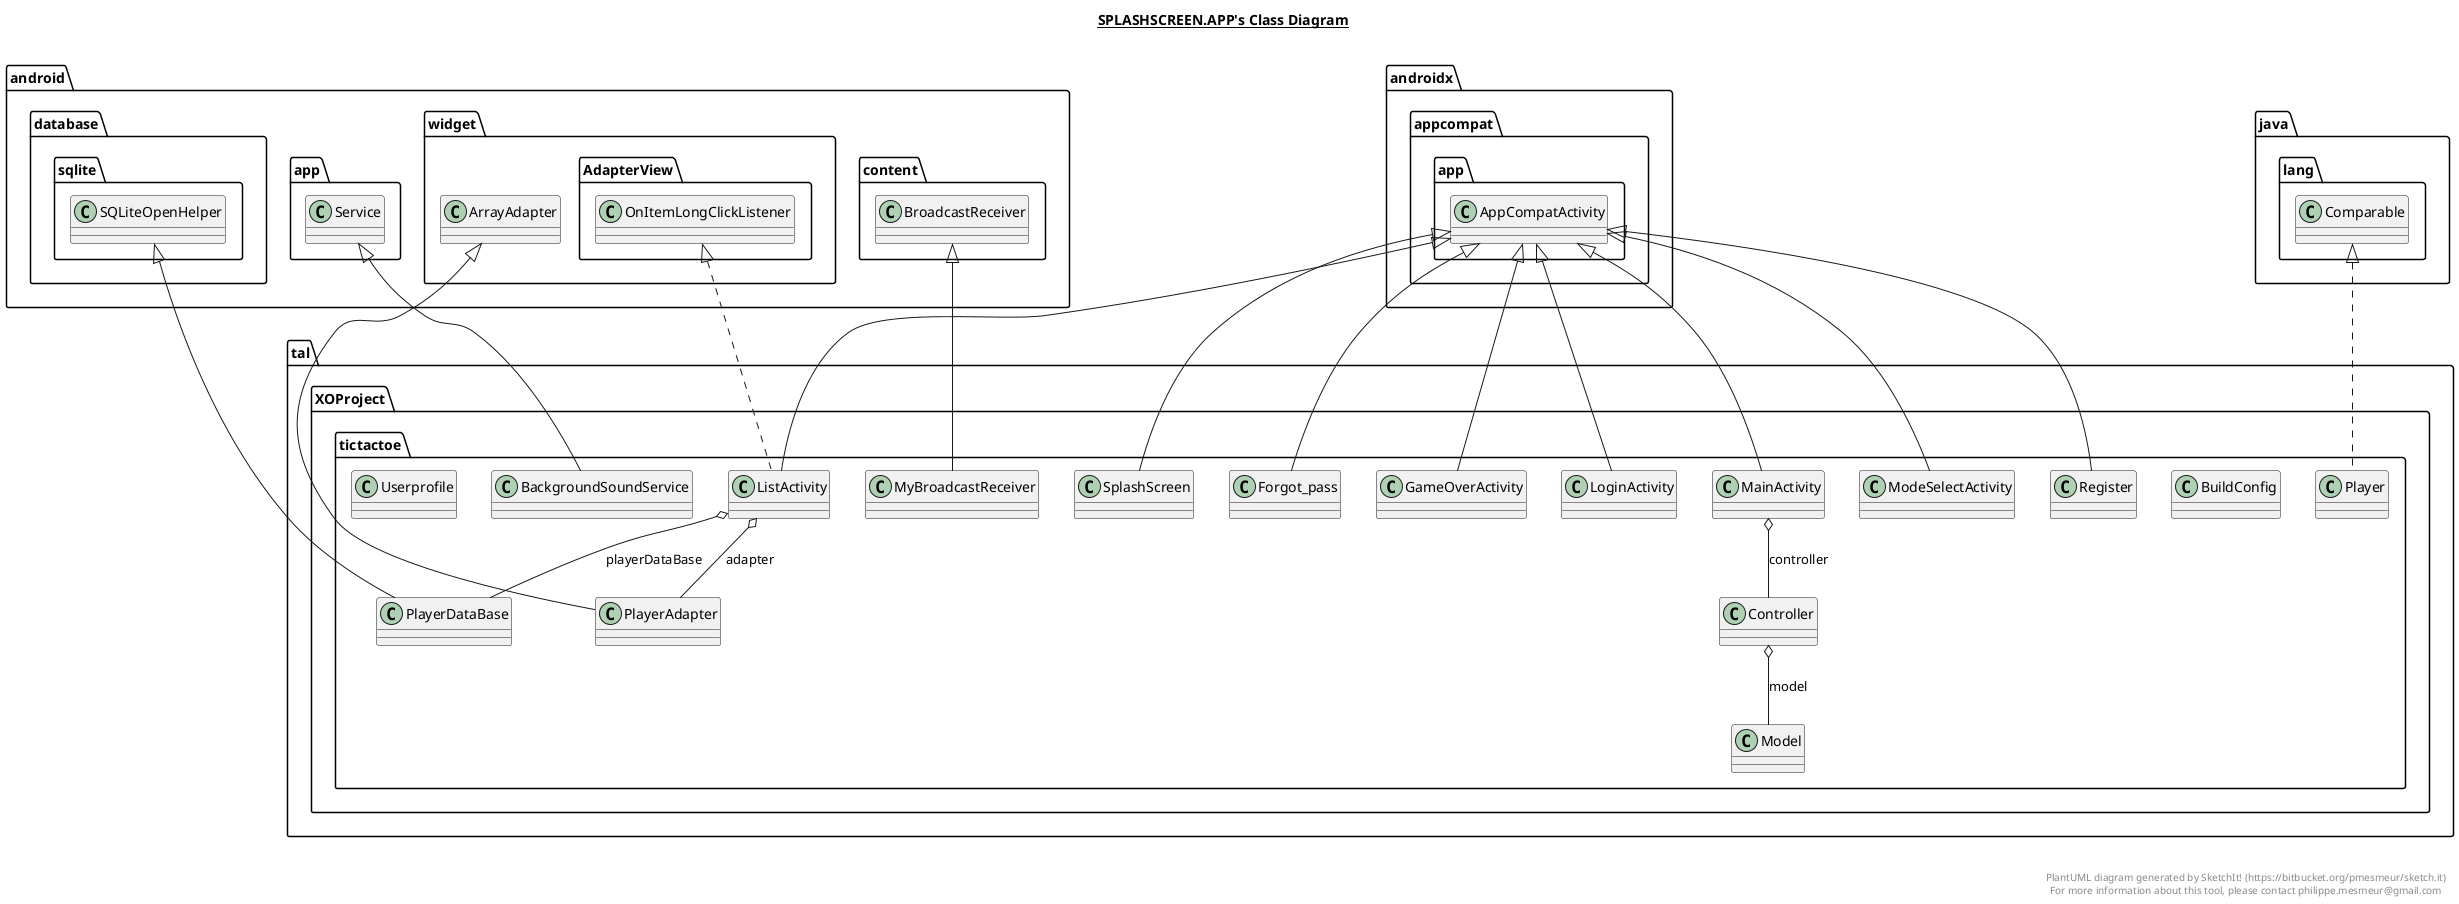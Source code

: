 @startuml

title __SPLASHSCREEN.APP's Class Diagram__\n

  namespace tal.XOProject.tictactoe {
    class tal.XOProject.tictactoe.BackgroundSoundService {
    }
  }
  

  namespace tal.XOProject.tictactoe {
    class tal.XOProject.tictactoe.BuildConfig {
    }
  }
  

  namespace tal.XOProject.tictactoe {
    class tal.XOProject.tictactoe.Controller {
    }
  }
  

  namespace tal.XOProject.tictactoe {
    class tal.XOProject.tictactoe.Forgot_pass {
    }
  }
  

  namespace tal.XOProject.tictactoe {
    class tal.XOProject.tictactoe.GameOverActivity {
    }
  }
  

  namespace tal.XOProject.tictactoe {
    class tal.XOProject.tictactoe.ListActivity {
    }
  }
  

  namespace tal.XOProject.tictactoe {
    class tal.XOProject.tictactoe.LoginActivity {
    }
  }
  

  namespace tal.XOProject.tictactoe {
    class tal.XOProject.tictactoe.MainActivity {
    }
  }
  

  namespace tal.XOProject.tictactoe {
    class tal.XOProject.tictactoe.ModeSelectActivity {
    }
  }
  

  namespace tal.XOProject.tictactoe {
    class tal.XOProject.tictactoe.Model {
    }
  }
  

  namespace tal.XOProject.tictactoe {
    class tal.XOProject.tictactoe.MyBroadcastReceiver {
    }
  }
  

  namespace tal.XOProject.tictactoe {
    class tal.XOProject.tictactoe.Player {
    }
  }
  

  namespace tal.XOProject.tictactoe {
    class tal.XOProject.tictactoe.PlayerAdapter {
    }
  }
  

  namespace tal.XOProject.tictactoe {
    class tal.XOProject.tictactoe.PlayerDataBase {
    }
  }
  

  namespace tal.XOProject.tictactoe {
    class tal.XOProject.tictactoe.Register {
    }
  }
  

  namespace tal.XOProject.tictactoe {
    class tal.XOProject.tictactoe.SplashScreen {
    }
  }
  

  namespace tal.XOProject.tictactoe {
    class tal.XOProject.tictactoe.Userprofile {
    }
  }
  

  tal.XOProject.tictactoe.BackgroundSoundService -up-|> android.app.Service
  tal.XOProject.tictactoe.Controller o-- tal.XOProject.tictactoe.Model : model
  tal.XOProject.tictactoe.Forgot_pass -up-|> androidx.appcompat.app.AppCompatActivity
  tal.XOProject.tictactoe.GameOverActivity -up-|> androidx.appcompat.app.AppCompatActivity
  tal.XOProject.tictactoe.ListActivity .up.|> android.widget.AdapterView.OnItemLongClickListener
  tal.XOProject.tictactoe.ListActivity -up-|> androidx.appcompat.app.AppCompatActivity
  tal.XOProject.tictactoe.ListActivity o-- tal.XOProject.tictactoe.PlayerAdapter : adapter
  tal.XOProject.tictactoe.ListActivity o-- tal.XOProject.tictactoe.PlayerDataBase : playerDataBase
  tal.XOProject.tictactoe.LoginActivity -up-|> androidx.appcompat.app.AppCompatActivity
  tal.XOProject.tictactoe.MainActivity -up-|> androidx.appcompat.app.AppCompatActivity
  tal.XOProject.tictactoe.MainActivity o-- tal.XOProject.tictactoe.Controller : controller
  tal.XOProject.tictactoe.ModeSelectActivity -up-|> androidx.appcompat.app.AppCompatActivity
  tal.XOProject.tictactoe.MyBroadcastReceiver -up-|> android.content.BroadcastReceiver
  tal.XOProject.tictactoe.Player .up.|> java.lang.Comparable
  tal.XOProject.tictactoe.PlayerAdapter -up-|> android.widget.ArrayAdapter
  tal.XOProject.tictactoe.PlayerDataBase -up-|> android.database.sqlite.SQLiteOpenHelper
  tal.XOProject.tictactoe.Register -up-|> androidx.appcompat.app.AppCompatActivity
  tal.XOProject.tictactoe.SplashScreen -up-|> androidx.appcompat.app.AppCompatActivity


right footer


PlantUML diagram generated by SketchIt! (https://bitbucket.org/pmesmeur/sketch.it)
For more information about this tool, please contact philippe.mesmeur@gmail.com
endfooter

@enduml

